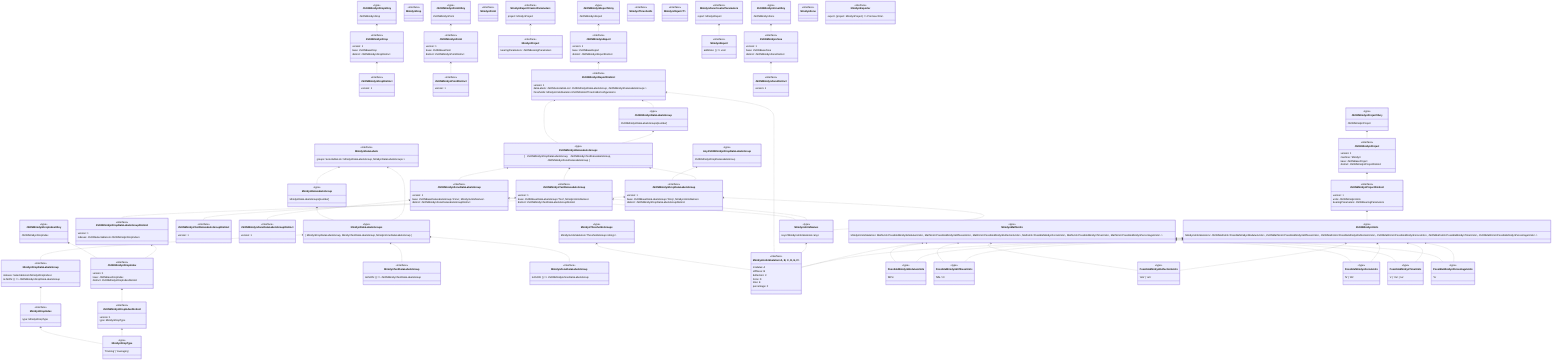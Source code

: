 classDiagram
class JSONMinidynDataLabelsGroup {
  <<type>>
  JSONMinidynDataLabelsGroups[number]
}
JSONMinidynDataLabelsGroup <.. JSONMinidynDataLabelsGroups


class JSONMinidynDataLabelsGroups {
  <<type>>
  [   JSONMinidynDropDataLabelsGroup,   JSONMinidynTestDataLabelsGroup,   JSONMinidynZoneDataLabelsGroup ]
}
JSONMinidynDataLabelsGroups <.. JSONMinidynDropDataLabelsGroup
JSONMinidynDataLabelsGroups <.. JSONMinidynTestDataLabelsGroup
JSONMinidynDataLabelsGroups <.. JSONMinidynZoneDataLabelsGroup


class AnyJSONMinidynDropDataLabelsGroup {
  <<type>>
  JSONMinidynDropDataLabelsGroup
}
AnyJSONMinidynDropDataLabelsGroup <.. JSONMinidynDropDataLabelsGroup


class JSONMinidynDropDataLabelsGroup {
  <<interface>>
  version: 1
  base: JSONBaseDataLabelsGroup#60;'Drop', MinidynUnitsNames#62;
  distinct: JSONMinidynDropDataLabelsGroupDistinct
}
JSONMinidynDropDataLabelsGroup <.. MinidynUnitsNames
JSONMinidynDropDataLabelsGroup <.. JSONMinidynDropDataLabelsGroupDistinct


class JSONMinidynDropDataLabelsGroupDistinct {
  <<interface>>
  version: 1
  indexes: JSONSelectableList#60;JSONMinidynDropIndex#62;
}
JSONMinidynDropDataLabelsGroupDistinct <.. JSONMinidynDropIndex


class JSONMinidynTestDataLabelsGroup {
  <<interface>>
  version: 1
  base: JSONBaseDataLabelsGroup#60;'Test', MinidynUnitsNames#62;
  distinct: JSONMinidynTestDataLabelsGroupDistinct
}
JSONMinidynTestDataLabelsGroup <.. MinidynUnitsNames
JSONMinidynTestDataLabelsGroup <.. JSONMinidynTestDataLabelsGroupDistinct


class JSONMinidynTestDataLabelsGroupDistinct {
  <<interface>>
  version: 1
}



class JSONMinidynZoneDataLabelsGroup {
  <<interface>>
  version: 1
  base: JSONBaseDataLabelsGroup#60;'Zone', MinidynUnitsNames#62;
  distinct: JSONMinidynZoneDataLabelsGroupDistinct
}
JSONMinidynZoneDataLabelsGroup <.. MinidynUnitsNames
JSONMinidynZoneDataLabelsGroup <.. JSONMinidynZoneDataLabelsGroupDistinct


class JSONMinidynZoneDataLabelsGroupDistinct {
  <<interface>>
  version: 1
}



class MinidynDataLabels {
  <<interface>>
  groups: SelectableList#60;     MinidynDataLabelsGroup,     MinidynDataLabelsGroups   #62;
}
MinidynDataLabels <.. MinidynDataLabelsGroup
MinidynDataLabels <.. MinidynDataLabelsGroups


class MinidynDataLabelsGroup {
  <<type>>
  MinidynDataLabelsGroups[number]
}
MinidynDataLabelsGroup <.. MinidynDataLabelsGroups


class MinidynDataLabelsGroups {
  <<type>>
  [   MinidynDropDataLabelsGroup,   MinidynTestDataLabelsGroup,   MinidynZoneDataLabelsGroup ]
}
MinidynDataLabelsGroups <.. MinidynDropDataLabelsGroup
MinidynDataLabelsGroups <.. MinidynTestDataLabelsGroup
MinidynDataLabelsGroups <.. MinidynZoneDataLabelsGroup


class MinidynDropDataLabelsGroup {
  <<interface>>
  indexes: SelectableList#60;MinidynDropIndex#62;
  toJSON: #40;#41; =#62; JSONMinidynDropDataLabelsGroup
}
MinidynDropDataLabelsGroup <.. MinidynDropIndex


class MinidynTestDataLabelsGroup {
  <<interface>>
  toJSON: #40;#41; =#62; JSONMinidynTestDataLabelsGroup
}



class MinidynZoneDataLabelsGroup {
  <<interface>>
  toJSON: #40;#41; =#62; JSONMinidynZoneDataLabelsGroup
}



class JSONMinidynDropVAny {
  <<type>>
  JSONMinidynDrop
}
JSONMinidynDropVAny <.. JSONMinidynDrop


class JSONMinidynDrop {
  <<interface>>
  version: 1
  base: JSONBaseDrop
  distinct: JSONMinidynDropDistinct
}
JSONMinidynDrop <.. JSONMinidynDropDistinct


class JSONMinidynDropDistinct {
  <<interface>>
  version: 1
}



class JSONMinidynDropIndexVAny {
  <<type>>
  JSONMinidynDropIndex
}
JSONMinidynDropIndexVAny <.. JSONMinidynDropIndex


class JSONMinidynDropIndex {
  <<interface>>
  version: 1
  base: JSONBaseDropIndex
  distinct: JSONMinidynDropIndexDistinct
}
JSONMinidynDropIndex <.. JSONMinidynDropIndexDistinct


class JSONMinidynDropIndexDistinct {
  <<interface>>
  version: 1
  type: MinidynDropType
}
JSONMinidynDropIndexDistinct <.. MinidynDropType


class MinidynDropType {
  <<type>>
  'Training' | 'Averaging'
}



class MinidynDrop {
  <<interface>>

}



class MinidynDropIndex {
  <<interface>>
  type: MinidynDropType
}
MinidynDropIndex <.. MinidynDropType


class MinidynUnitsSkeleton~A, B, C, D, E, F~ {
  <<interface>>
  modulus: A
  stiffness: B
  deflection: C
  force: D
  time: E
  percentage: F
}



class PossibleMinidynModulusUnits {
  <<type>>
  'MPa'
}



class PossibleMinidynStiffnessUnits {
  <<type>>
  'MN / m'
}



class PossibleMinidynDeflectionUnits {
  <<type>>
  'mm' | 'um'
}



class PossibleMinidynForceUnits {
  <<type>>
  'N' | 'kN'
}



class PossibleMinidynTimeUnits {
  <<type>>
  's' | 'ms' | 'us'
}



class PossibleMinidynPercentageUnits {
  <<type>>
  '%'
}



class JSONMinidynUnits {
  <<type>>
  MinidynUnitsSkeleton#60;   JSONMathUnit#60;PossibleMinidynModulusUnits#62;,   JSONMathUnit#60;PossibleMinidynStiffnessUnits#62;,   JSONMathUnit#60;PossibleMinidynDeflectionUnits#62;,   JSONMathUnit#60;PossibleMinidynForceUnits#62;,   JSONMathUnit#60;PossibleMinidynTimeUnits#62;,   JSONMathUnit#60;PossibleMinidynPercentageUnits#62; #62;
}
JSONMinidynUnits <.. MinidynUnitsSkeleton~A, B, C, D, E, F~
JSONMinidynUnits <.. PossibleMinidynModulusUnits
JSONMinidynUnits <.. PossibleMinidynStiffnessUnits
JSONMinidynUnits <.. PossibleMinidynDeflectionUnits
JSONMinidynUnits <.. PossibleMinidynForceUnits
JSONMinidynUnits <.. PossibleMinidynTimeUnits
JSONMinidynUnits <.. PossibleMinidynPercentageUnits


class MinidynMathUnits {
  <<type>>
  MinidynUnitsSkeleton#60;   MathUnit#60;PossibleMinidynModulusUnits#62;,   MathUnit#60;PossibleMinidynStiffnessUnits#62;,   MathUnit#60;PossibleMinidynDeflectionUnits#62;,   MathUnit#60;PossibleMinidynForceUnits#62;,   MathUnit#60;PossibleMinidynTimeUnits#62;,   MathUnit#60;PossibleMinidynPercentageUnits#62; #62;
}
MinidynMathUnits <.. MinidynUnitsSkeleton~A, B, C, D, E, F~
MinidynMathUnits <.. PossibleMinidynModulusUnits
MinidynMathUnits <.. PossibleMinidynStiffnessUnits
MinidynMathUnits <.. PossibleMinidynDeflectionUnits
MinidynMathUnits <.. PossibleMinidynForceUnits
MinidynMathUnits <.. PossibleMinidynTimeUnits
MinidynMathUnits <.. PossibleMinidynPercentageUnits


class MinidynUnitsNames {
  <<type>>
  keyof MinidynUnitsSkeleton#60;any#62;
}
MinidynUnitsNames <.. MinidynUnitsSkeleton~A, B, C, D, E, F~


class JSONMinidynPointVAny {
  <<type>>
  JSONMinidynPoint
}
JSONMinidynPointVAny <.. JSONMinidynPoint


class JSONMinidynPoint {
  <<interface>>
  version: 1
  base: JSONBasePoint
  distinct: JSONMinidynPointDistinct
}
JSONMinidynPoint <.. JSONMinidynPointDistinct


class JSONMinidynPointDistinct {
  <<interface>>
  version: 1
}



class MinidynPoint {
  <<interface>>

}



class JSONMinidynProjectVAny {
  <<type>>
  JSONMinidynProject
}
JSONMinidynProjectVAny <.. JSONMinidynProject


class JSONMinidynProject {
  <<interface>>
  version: 1
  machine: 'Minidyn'
  base: JSONBaseProject
  distinct: JSONMinidynProjectDistinct
}
JSONMinidynProject <.. JSONMinidynProjectDistinct


class JSONMinidynProjectDistinct {
  <<interface>>
  version: 1
  units: JSONMinidynUnits
  bearingParameters: JSONBearingParameters
}
JSONMinidynProjectDistinct <.. JSONMinidynUnits


class MinidynProject {
  <<interface>>
  bearingParameters: JSONBearingParameters
}



class MinidynReportCreatorParameters {
  <<interface>>
  project: MinidynProject
}
MinidynReportCreatorParameters <.. MinidynProject


class JSONMinidynReportVAny {
  <<type>>
  JSONMinidynReport
}
JSONMinidynReportVAny <.. JSONMinidynReport


class JSONMinidynReport {
  <<interface>>
  version: 1
  base: JSONBaseReport
  distinct: JSONMinidynReportDistinct
}
JSONMinidynReport <.. JSONMinidynReportDistinct


class JSONMinidynReportDistinct {
  <<interface>>
  version: 1
  dataLabels: JSONSelectableList#60;     JSONMinidynDataLabelsGroup,     JSONMinidynDataLabelsGroups   #62;
  thresholds: MinidynUnitsSkeleton#60;JSONDistinctThresholdsConfiguration#62;
}
JSONMinidynReportDistinct <.. JSONMinidynDataLabelsGroup
JSONMinidynReportDistinct <.. JSONMinidynDataLabelsGroups
JSONMinidynReportDistinct <.. MinidynUnitsSkeleton~A, B, C, D, E, F~


class MinidynReport {
  <<interface>>
  addZone: #40;#41; =#62; void
}



class MinidynThresholds {
  <<interface>>

}



class MinidynThresholdsGroups {
  <<type>>
  MinidynUnitsSkeleton#60;ThresholdsGroup#60;string#62;#62;
}
MinidynThresholdsGroups <.. MinidynUnitsSkeleton~A, B, C, D, E, F~


class MinidynObject~T~ {
  <<interface>>

}



class MinidynZoneCreatorParameters {
  <<interface>>
  report: MinidynReport
}
MinidynZoneCreatorParameters <.. MinidynReport


class JSONMinidynZoneVAny {
  <<type>>
  JSONMinidynZone
}
JSONMinidynZoneVAny <.. JSONMinidynZone


class JSONMinidynZone {
  <<interface>>
  version: 1
  base: JSONBaseZone
  distinct: JSONMinidynZoneDistinct
}
JSONMinidynZone <.. JSONMinidynZoneDistinct


class JSONMinidynZoneDistinct {
  <<interface>>
  version: 1
}



class MinidynZone {
  <<interface>>

}



class MinidynExporter {
  <<interface>>
  export: #40;project: MinidynProject#41; =#62; Promise#60;File#62;
}
